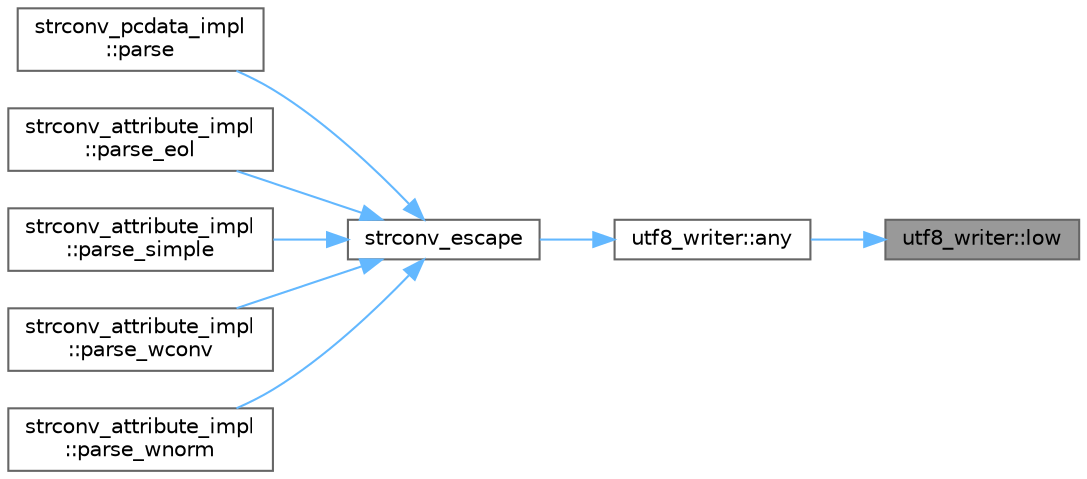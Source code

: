 digraph "utf8_writer::low"
{
 // INTERACTIVE_SVG=YES
 // LATEX_PDF_SIZE
  bgcolor="transparent";
  edge [fontname=Helvetica,fontsize=10,labelfontname=Helvetica,labelfontsize=10];
  node [fontname=Helvetica,fontsize=10,shape=box,height=0.2,width=0.4];
  rankdir="RL";
  Node1 [id="Node000001",label="utf8_writer::low",height=0.2,width=0.4,color="gray40", fillcolor="grey60", style="filled", fontcolor="black",tooltip=" "];
  Node1 -> Node2 [id="edge1_Node000001_Node000002",dir="back",color="steelblue1",style="solid",tooltip=" "];
  Node2 [id="Node000002",label="utf8_writer::any",height=0.2,width=0.4,color="grey40", fillcolor="white", style="filled",URL="$dd/d5e/structutf8__writer.html#a288e9c5f3720b95ae6b77330ad38dd56",tooltip=" "];
  Node2 -> Node3 [id="edge2_Node000002_Node000003",dir="back",color="steelblue1",style="solid",tooltip=" "];
  Node3 [id="Node000003",label="strconv_escape",height=0.2,width=0.4,color="grey40", fillcolor="white", style="filled",URL="$db/d20/pugixml_8cpp.html#a40c873e554ea1bdeaa31ea5a32d4f6ca",tooltip=" "];
  Node3 -> Node4 [id="edge3_Node000003_Node000004",dir="back",color="steelblue1",style="solid",tooltip=" "];
  Node4 [id="Node000004",label="strconv_pcdata_impl\l::parse",height=0.2,width=0.4,color="grey40", fillcolor="white", style="filled",URL="$db/dcc/structstrconv__pcdata__impl.html#a7f14166de54e30596aa4e398568b4a5f",tooltip=" "];
  Node3 -> Node5 [id="edge4_Node000003_Node000005",dir="back",color="steelblue1",style="solid",tooltip=" "];
  Node5 [id="Node000005",label="strconv_attribute_impl\l::parse_eol",height=0.2,width=0.4,color="grey40", fillcolor="white", style="filled",URL="$d3/d81/structstrconv__attribute__impl.html#a078a9b175b8c7a338d58431ec959a98c",tooltip=" "];
  Node3 -> Node6 [id="edge5_Node000003_Node000006",dir="back",color="steelblue1",style="solid",tooltip=" "];
  Node6 [id="Node000006",label="strconv_attribute_impl\l::parse_simple",height=0.2,width=0.4,color="grey40", fillcolor="white", style="filled",URL="$d3/d81/structstrconv__attribute__impl.html#a56ce65fa313ef3bb4a95f5b03a959f7f",tooltip=" "];
  Node3 -> Node7 [id="edge6_Node000003_Node000007",dir="back",color="steelblue1",style="solid",tooltip=" "];
  Node7 [id="Node000007",label="strconv_attribute_impl\l::parse_wconv",height=0.2,width=0.4,color="grey40", fillcolor="white", style="filled",URL="$d3/d81/structstrconv__attribute__impl.html#abb4e88a853d1bc28af060f38f3f0f8d3",tooltip=" "];
  Node3 -> Node8 [id="edge7_Node000003_Node000008",dir="back",color="steelblue1",style="solid",tooltip=" "];
  Node8 [id="Node000008",label="strconv_attribute_impl\l::parse_wnorm",height=0.2,width=0.4,color="grey40", fillcolor="white", style="filled",URL="$d3/d81/structstrconv__attribute__impl.html#a9e45f050f2526ac299cbc5adf4de442b",tooltip=" "];
}

